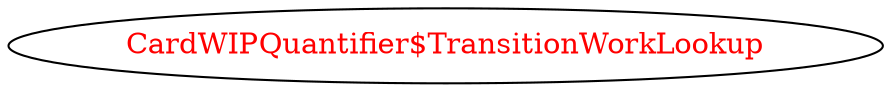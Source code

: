 digraph dependencyGraph {
 concentrate=true;
 ranksep="2.0";
 rankdir="LR"; 
 splines="ortho";
"CardWIPQuantifier$TransitionWorkLookup" [fontcolor="red"];
}